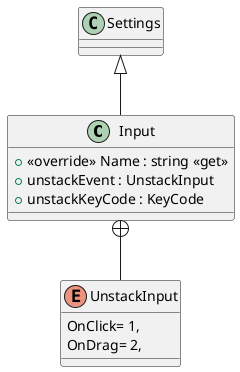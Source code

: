 @startuml
class Input {
    + <<override>> Name : string <<get>>
    + unstackEvent : UnstackInput
    + unstackKeyCode : KeyCode
}
enum UnstackInput {
    OnClick= 1,
    OnDrag= 2,
}
Settings <|-- Input
Input +-- UnstackInput
@enduml
